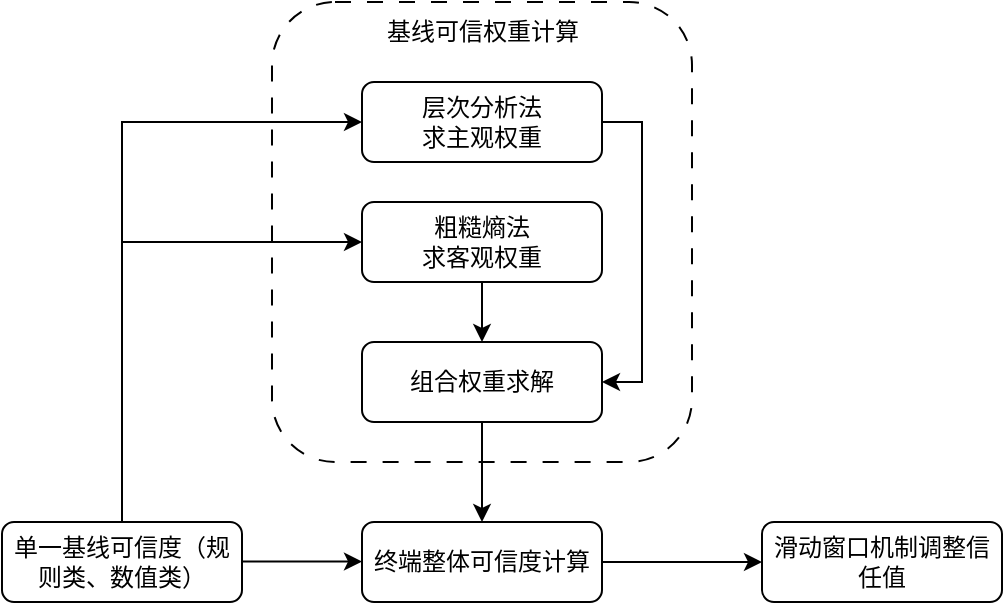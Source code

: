 <mxfile version="24.4.4" type="github">
  <diagram name="第 1 页" id="2byUVK8HF9ucdOsy6Y-6">
    <mxGraphModel dx="784" dy="399" grid="1" gridSize="10" guides="1" tooltips="1" connect="1" arrows="1" fold="1" page="1" pageScale="1" pageWidth="827" pageHeight="1169" math="0" shadow="0">
      <root>
        <mxCell id="0" />
        <mxCell id="1" parent="0" />
        <mxCell id="0bQgtYDC-5HZZn57f9ys-19" value="" style="rounded=1;whiteSpace=wrap;html=1;dashed=1;dashPattern=8 8;" vertex="1" parent="1">
          <mxGeometry x="225" y="150" width="210" height="230" as="geometry" />
        </mxCell>
        <mxCell id="0bQgtYDC-5HZZn57f9ys-3" value="" style="edgeStyle=orthogonalEdgeStyle;rounded=0;orthogonalLoop=1;jettySize=auto;html=1;" edge="1" parent="1">
          <mxGeometry relative="1" as="geometry">
            <mxPoint x="210" y="429.76" as="sourcePoint" />
            <mxPoint x="270" y="429.76" as="targetPoint" />
          </mxGeometry>
        </mxCell>
        <mxCell id="0bQgtYDC-5HZZn57f9ys-6" style="edgeStyle=orthogonalEdgeStyle;rounded=0;orthogonalLoop=1;jettySize=auto;html=1;entryX=0;entryY=0.5;entryDx=0;entryDy=0;" edge="1" parent="1" target="0bQgtYDC-5HZZn57f9ys-4">
          <mxGeometry relative="1" as="geometry">
            <mxPoint x="150" y="410" as="sourcePoint" />
            <Array as="points">
              <mxPoint x="150" y="210" />
            </Array>
          </mxGeometry>
        </mxCell>
        <mxCell id="0bQgtYDC-5HZZn57f9ys-8" style="edgeStyle=orthogonalEdgeStyle;rounded=0;orthogonalLoop=1;jettySize=auto;html=1;entryX=0;entryY=0.5;entryDx=0;entryDy=0;" edge="1" parent="1" target="0bQgtYDC-5HZZn57f9ys-7">
          <mxGeometry relative="1" as="geometry">
            <mxPoint x="150" y="410" as="sourcePoint" />
            <Array as="points">
              <mxPoint x="150" y="270" />
            </Array>
          </mxGeometry>
        </mxCell>
        <mxCell id="0bQgtYDC-5HZZn57f9ys-12" style="edgeStyle=orthogonalEdgeStyle;rounded=0;orthogonalLoop=1;jettySize=auto;html=1;entryX=1;entryY=0.5;entryDx=0;entryDy=0;" edge="1" parent="1" source="0bQgtYDC-5HZZn57f9ys-4" target="0bQgtYDC-5HZZn57f9ys-11">
          <mxGeometry relative="1" as="geometry">
            <Array as="points">
              <mxPoint x="410" y="210" />
              <mxPoint x="410" y="340" />
            </Array>
          </mxGeometry>
        </mxCell>
        <mxCell id="0bQgtYDC-5HZZn57f9ys-4" value="层次分析法&lt;div&gt;求主观权重&lt;/div&gt;" style="whiteSpace=wrap;html=1;rounded=1;" vertex="1" parent="1">
          <mxGeometry x="270" y="190" width="120" height="40" as="geometry" />
        </mxCell>
        <mxCell id="0bQgtYDC-5HZZn57f9ys-13" value="" style="edgeStyle=orthogonalEdgeStyle;rounded=0;orthogonalLoop=1;jettySize=auto;html=1;" edge="1" parent="1" source="0bQgtYDC-5HZZn57f9ys-7" target="0bQgtYDC-5HZZn57f9ys-11">
          <mxGeometry relative="1" as="geometry" />
        </mxCell>
        <mxCell id="0bQgtYDC-5HZZn57f9ys-7" value="粗糙熵法&lt;div&gt;求客观权重&lt;/div&gt;" style="whiteSpace=wrap;html=1;rounded=1;" vertex="1" parent="1">
          <mxGeometry x="270" y="250" width="120" height="40" as="geometry" />
        </mxCell>
        <mxCell id="0bQgtYDC-5HZZn57f9ys-16" value="" style="edgeStyle=orthogonalEdgeStyle;rounded=0;orthogonalLoop=1;jettySize=auto;html=1;" edge="1" parent="1" source="0bQgtYDC-5HZZn57f9ys-11" target="0bQgtYDC-5HZZn57f9ys-15">
          <mxGeometry relative="1" as="geometry" />
        </mxCell>
        <mxCell id="0bQgtYDC-5HZZn57f9ys-11" value="组合权重求解" style="whiteSpace=wrap;html=1;rounded=1;" vertex="1" parent="1">
          <mxGeometry x="270" y="320" width="120" height="40" as="geometry" />
        </mxCell>
        <mxCell id="0bQgtYDC-5HZZn57f9ys-14" value="单一基线可信度（规则类、数值类）" style="whiteSpace=wrap;html=1;rounded=1;" vertex="1" parent="1">
          <mxGeometry x="90" y="410" width="120" height="40" as="geometry" />
        </mxCell>
        <mxCell id="0bQgtYDC-5HZZn57f9ys-22" value="" style="edgeStyle=orthogonalEdgeStyle;rounded=0;orthogonalLoop=1;jettySize=auto;html=1;" edge="1" parent="1" source="0bQgtYDC-5HZZn57f9ys-15" target="0bQgtYDC-5HZZn57f9ys-21">
          <mxGeometry relative="1" as="geometry" />
        </mxCell>
        <mxCell id="0bQgtYDC-5HZZn57f9ys-15" value="终端整体可信度计算" style="whiteSpace=wrap;html=1;rounded=1;" vertex="1" parent="1">
          <mxGeometry x="270" y="410" width="120" height="40" as="geometry" />
        </mxCell>
        <mxCell id="0bQgtYDC-5HZZn57f9ys-20" value="基线可信权重计算" style="text;html=1;align=center;verticalAlign=middle;resizable=0;points=[];autosize=1;strokeColor=none;fillColor=none;" vertex="1" parent="1">
          <mxGeometry x="270" y="150" width="120" height="30" as="geometry" />
        </mxCell>
        <mxCell id="0bQgtYDC-5HZZn57f9ys-21" value="滑动窗口机制调整信任值" style="whiteSpace=wrap;html=1;rounded=1;" vertex="1" parent="1">
          <mxGeometry x="470" y="410" width="120" height="40" as="geometry" />
        </mxCell>
      </root>
    </mxGraphModel>
  </diagram>
</mxfile>
